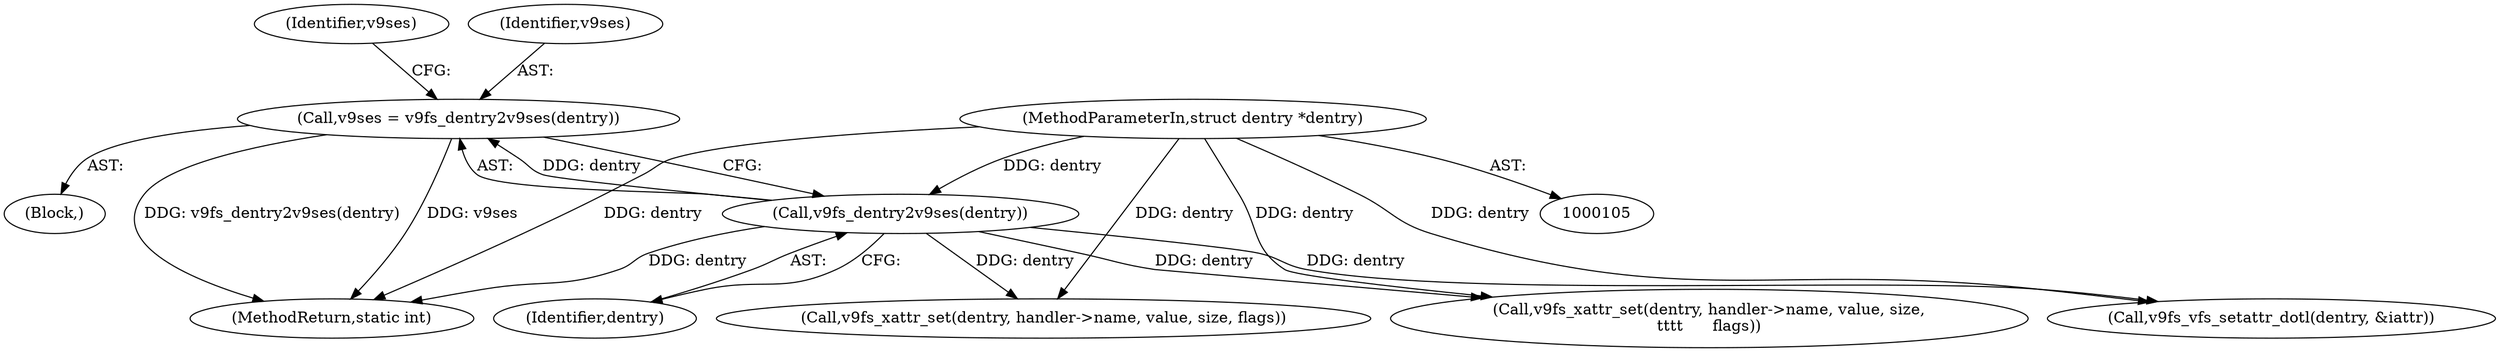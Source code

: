 digraph "0_linux_073931017b49d9458aa351605b43a7e34598caef@pointer" {
"1000117" [label="(Call,v9ses = v9fs_dentry2v9ses(dentry))"];
"1000119" [label="(Call,v9fs_dentry2v9ses(dentry))"];
"1000107" [label="(MethodParameterIn,struct dentry *dentry)"];
"1000125" [label="(Identifier,v9ses)"];
"1000118" [label="(Identifier,v9ses)"];
"1000298" [label="(MethodReturn,static int)"];
"1000107" [label="(MethodParameterIn,struct dentry *dentry)"];
"1000130" [label="(Call,v9fs_xattr_set(dentry, handler->name, value, size,\n\t\t\t\t      flags))"];
"1000117" [label="(Call,v9ses = v9fs_dentry2v9ses(dentry))"];
"1000276" [label="(Call,v9fs_xattr_set(dentry, handler->name, value, size, flags))"];
"1000120" [label="(Identifier,dentry)"];
"1000119" [label="(Call,v9fs_dentry2v9ses(dentry))"];
"1000250" [label="(Call,v9fs_vfs_setattr_dotl(dentry, &iattr))"];
"1000113" [label="(Block,)"];
"1000117" -> "1000113"  [label="AST: "];
"1000117" -> "1000119"  [label="CFG: "];
"1000118" -> "1000117"  [label="AST: "];
"1000119" -> "1000117"  [label="AST: "];
"1000125" -> "1000117"  [label="CFG: "];
"1000117" -> "1000298"  [label="DDG: v9ses"];
"1000117" -> "1000298"  [label="DDG: v9fs_dentry2v9ses(dentry)"];
"1000119" -> "1000117"  [label="DDG: dentry"];
"1000119" -> "1000120"  [label="CFG: "];
"1000120" -> "1000119"  [label="AST: "];
"1000119" -> "1000298"  [label="DDG: dentry"];
"1000107" -> "1000119"  [label="DDG: dentry"];
"1000119" -> "1000130"  [label="DDG: dentry"];
"1000119" -> "1000250"  [label="DDG: dentry"];
"1000119" -> "1000276"  [label="DDG: dentry"];
"1000107" -> "1000105"  [label="AST: "];
"1000107" -> "1000298"  [label="DDG: dentry"];
"1000107" -> "1000130"  [label="DDG: dentry"];
"1000107" -> "1000250"  [label="DDG: dentry"];
"1000107" -> "1000276"  [label="DDG: dentry"];
}
